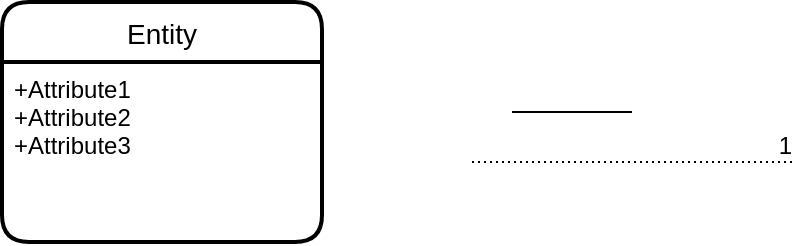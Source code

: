 <mxfile version="16.2.6" type="github">
  <diagram id="nb9kIYQozij9vFDSIQST" name="Page-1">
    <mxGraphModel dx="906" dy="625" grid="1" gridSize="10" guides="1" tooltips="1" connect="1" arrows="1" fold="1" page="1" pageScale="1" pageWidth="850" pageHeight="1100" math="0" shadow="0">
      <root>
        <mxCell id="0" />
        <mxCell id="1" parent="0" />
        <mxCell id="YiMaXD1e8LkpfcwfjtH7-1" value="Entity" style="swimlane;childLayout=stackLayout;horizontal=1;startSize=30;horizontalStack=0;rounded=1;fontSize=14;fontStyle=0;strokeWidth=2;resizeParent=0;resizeLast=1;shadow=0;dashed=0;align=center;" parent="1" vertex="1">
          <mxGeometry x="110" y="100" width="160" height="120" as="geometry" />
        </mxCell>
        <mxCell id="YiMaXD1e8LkpfcwfjtH7-2" value="+Attribute1&#xa;+Attribute2&#xa;+Attribute3" style="align=left;strokeColor=none;fillColor=none;spacingLeft=4;fontSize=12;verticalAlign=top;resizable=0;rotatable=0;part=1;" parent="YiMaXD1e8LkpfcwfjtH7-1" vertex="1">
          <mxGeometry y="30" width="160" height="90" as="geometry" />
        </mxCell>
        <mxCell id="YiMaXD1e8LkpfcwfjtH7-3" value="" style="line;strokeWidth=1;rotatable=0;dashed=0;labelPosition=right;align=left;verticalAlign=middle;spacingTop=0;spacingLeft=6;points=[];portConstraint=eastwest;" parent="1" vertex="1">
          <mxGeometry x="365" y="150" width="60" height="10" as="geometry" />
        </mxCell>
        <mxCell id="YiMaXD1e8LkpfcwfjtH7-7" value="" style="endArrow=none;html=1;rounded=0;dashed=1;dashPattern=1 2;" parent="1" edge="1">
          <mxGeometry relative="1" as="geometry">
            <mxPoint x="345" y="180" as="sourcePoint" />
            <mxPoint x="505" y="180" as="targetPoint" />
          </mxGeometry>
        </mxCell>
        <mxCell id="YiMaXD1e8LkpfcwfjtH7-8" value="1" style="resizable=0;html=1;align=right;verticalAlign=bottom;" parent="YiMaXD1e8LkpfcwfjtH7-7" connectable="0" vertex="1">
          <mxGeometry x="1" relative="1" as="geometry" />
        </mxCell>
      </root>
    </mxGraphModel>
  </diagram>
</mxfile>
